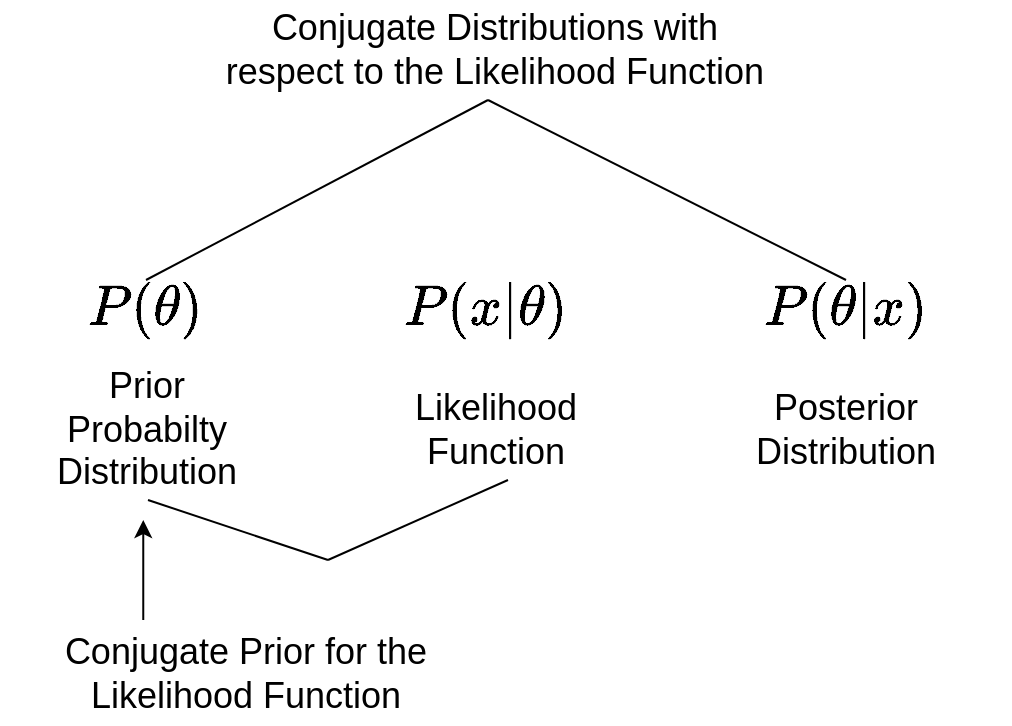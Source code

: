 <mxfile version="26.2.2">
  <diagram name="Page-1" id="zJsmkSdRsn1cajQt-UeN">
    <mxGraphModel dx="2068" dy="1202" grid="1" gridSize="10" guides="1" tooltips="1" connect="1" arrows="1" fold="1" page="1" pageScale="1" pageWidth="827" pageHeight="1169" math="1" shadow="0">
      <root>
        <mxCell id="0" />
        <mxCell id="1" parent="0" />
        <mxCell id="YM7Ial_qLrjVKoZ3OGOI-1" value="&lt;span style=&quot;font-size: 24px;&quot;&gt;$$P(\theta|x)$$&lt;/span&gt;" style="text;html=1;align=center;verticalAlign=middle;whiteSpace=wrap;rounded=0;" vertex="1" parent="1">
          <mxGeometry x="569" y="340" width="60" height="30" as="geometry" />
        </mxCell>
        <mxCell id="YM7Ial_qLrjVKoZ3OGOI-2" value="&lt;span style=&quot;font-size: 24px;&quot;&gt;$$P(\theta)$$&lt;/span&gt;" style="text;html=1;align=center;verticalAlign=middle;whiteSpace=wrap;rounded=0;" vertex="1" parent="1">
          <mxGeometry x="219" y="340" width="60" height="30" as="geometry" />
        </mxCell>
        <mxCell id="YM7Ial_qLrjVKoZ3OGOI-3" value="&lt;span style=&quot;font-size: 24px;&quot;&gt;$$P(x|\theta)$$&lt;/span&gt;" style="text;html=1;align=center;verticalAlign=middle;whiteSpace=wrap;rounded=0;" vertex="1" parent="1">
          <mxGeometry x="389" y="340" width="60" height="30" as="geometry" />
        </mxCell>
        <mxCell id="YM7Ial_qLrjVKoZ3OGOI-4" value="&lt;font style=&quot;font-size: 18px;&quot;&gt;Prior Probabilty Distribution&lt;/font&gt;" style="text;html=1;align=center;verticalAlign=middle;whiteSpace=wrap;rounded=0;" vertex="1" parent="1">
          <mxGeometry x="199.75" y="400" width="98.5" height="30" as="geometry" />
        </mxCell>
        <mxCell id="YM7Ial_qLrjVKoZ3OGOI-5" value="&lt;font style=&quot;font-size: 18px;&quot;&gt;Likelihood Function&lt;/font&gt;" style="text;html=1;align=center;verticalAlign=middle;whiteSpace=wrap;rounded=0;" vertex="1" parent="1">
          <mxGeometry x="394" y="400" width="60" height="30" as="geometry" />
        </mxCell>
        <mxCell id="YM7Ial_qLrjVKoZ3OGOI-6" value="&lt;font style=&quot;font-size: 18px;&quot;&gt;Posterior Distribution&lt;/font&gt;" style="text;html=1;align=center;verticalAlign=middle;whiteSpace=wrap;rounded=0;" vertex="1" parent="1">
          <mxGeometry x="569" y="400" width="60" height="30" as="geometry" />
        </mxCell>
        <mxCell id="YM7Ial_qLrjVKoZ3OGOI-7" value="" style="endArrow=none;html=1;rounded=0;exitX=0.5;exitY=0;exitDx=0;exitDy=0;" edge="1" parent="1" source="YM7Ial_qLrjVKoZ3OGOI-2">
          <mxGeometry width="50" height="50" relative="1" as="geometry">
            <mxPoint x="250" y="320" as="sourcePoint" />
            <mxPoint x="420" y="250" as="targetPoint" />
          </mxGeometry>
        </mxCell>
        <mxCell id="YM7Ial_qLrjVKoZ3OGOI-8" value="" style="endArrow=none;html=1;rounded=0;entryX=0.5;entryY=0;entryDx=0;entryDy=0;" edge="1" parent="1" target="YM7Ial_qLrjVKoZ3OGOI-1">
          <mxGeometry width="50" height="50" relative="1" as="geometry">
            <mxPoint x="420" y="250" as="sourcePoint" />
            <mxPoint x="430" y="220" as="targetPoint" />
          </mxGeometry>
        </mxCell>
        <mxCell id="YM7Ial_qLrjVKoZ3OGOI-9" value="&lt;font style=&quot;font-size: 18px;&quot;&gt;Conjugate Distributions with respect to the Likelihood Function&lt;/font&gt;" style="text;html=1;align=center;verticalAlign=middle;whiteSpace=wrap;rounded=0;" vertex="1" parent="1">
          <mxGeometry x="284" y="200" width="279" height="50" as="geometry" />
        </mxCell>
        <mxCell id="YM7Ial_qLrjVKoZ3OGOI-10" value="&lt;font style=&quot;font-size: 18px;&quot;&gt;Conjugate Prior for the Likelihood Function&lt;/font&gt;" style="text;html=1;align=center;verticalAlign=middle;whiteSpace=wrap;rounded=0;" vertex="1" parent="1">
          <mxGeometry x="204" y="512" width="190" height="50" as="geometry" />
        </mxCell>
        <mxCell id="YM7Ial_qLrjVKoZ3OGOI-11" value="" style="endArrow=none;html=1;rounded=0;" edge="1" parent="1">
          <mxGeometry width="50" height="50" relative="1" as="geometry">
            <mxPoint x="250" y="450" as="sourcePoint" />
            <mxPoint x="340" y="480" as="targetPoint" />
          </mxGeometry>
        </mxCell>
        <mxCell id="YM7Ial_qLrjVKoZ3OGOI-12" value="" style="endArrow=none;html=1;rounded=0;" edge="1" parent="1">
          <mxGeometry width="50" height="50" relative="1" as="geometry">
            <mxPoint x="430" y="440" as="sourcePoint" />
            <mxPoint x="340" y="480" as="targetPoint" />
          </mxGeometry>
        </mxCell>
        <mxCell id="YM7Ial_qLrjVKoZ3OGOI-13" value="" style="endArrow=classic;html=1;rounded=0;" edge="1" parent="1">
          <mxGeometry width="50" height="50" relative="1" as="geometry">
            <mxPoint x="247.63" y="510" as="sourcePoint" />
            <mxPoint x="247.63" y="460" as="targetPoint" />
          </mxGeometry>
        </mxCell>
        <mxCell id="YM7Ial_qLrjVKoZ3OGOI-14" style="edgeStyle=orthogonalEdgeStyle;rounded=0;orthogonalLoop=1;jettySize=auto;html=1;exitX=0.5;exitY=1;exitDx=0;exitDy=0;" edge="1" parent="1" source="YM7Ial_qLrjVKoZ3OGOI-2" target="YM7Ial_qLrjVKoZ3OGOI-2">
          <mxGeometry relative="1" as="geometry" />
        </mxCell>
      </root>
    </mxGraphModel>
  </diagram>
</mxfile>

